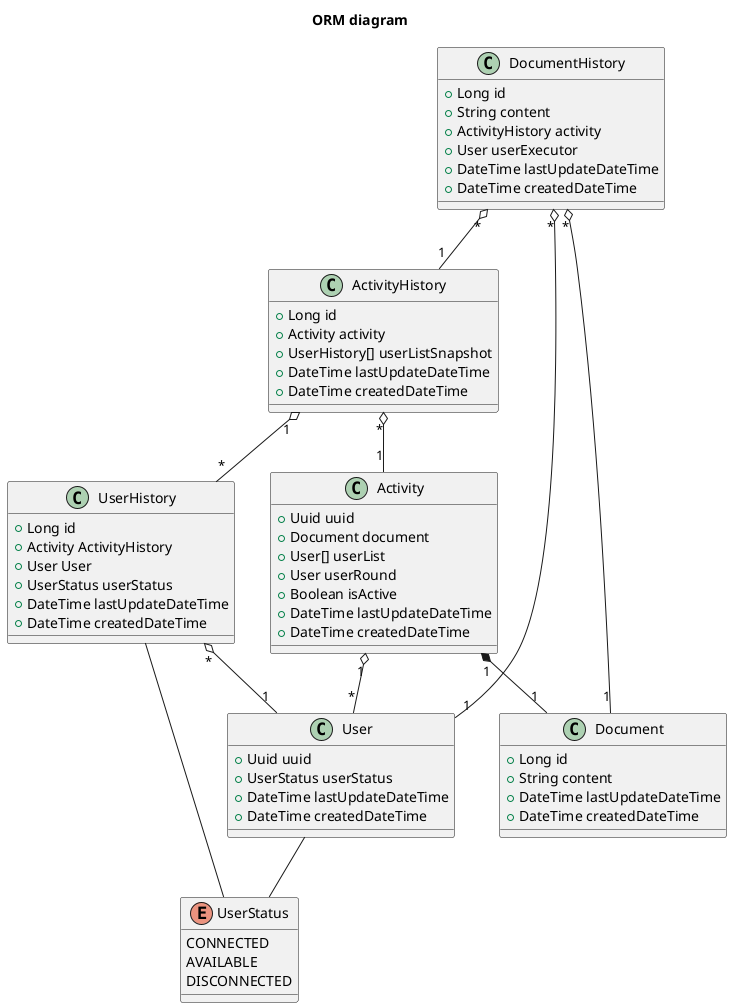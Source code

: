 @startuml ORM
  title "ORM diagram"
  ' ------ CLASS DECLARATION ------
  class Activity {
    +Uuid uuid
    +Document document
    +User[] userList
    +User userRound
    +Boolean isActive
    +DateTime lastUpdateDateTime
    +DateTime createdDateTime
  }

  class Document {
    +Long id
    +String content
    +DateTime lastUpdateDateTime
    +DateTime createdDateTime
  }

  class DocumentHistory {
    +Long id
    +String content
    +ActivityHistory activity
    +User userExecutor
    +DateTime lastUpdateDateTime
    +DateTime createdDateTime
  }

  class ActivityHistory {
    +Long id
    +Activity activity
    +UserHistory[] userListSnapshot
    +DateTime lastUpdateDateTime
    +DateTime createdDateTime
  }

  class UserHistory {
    +Long id
    +Activity ActivityHistory
    +User User
    +UserStatus userStatus
    +DateTime lastUpdateDateTime
    +DateTime createdDateTime
  }

  class User {
    +Uuid uuid
    +UserStatus userStatus
    +DateTime lastUpdateDateTime
    +DateTime createdDateTime
  }

  enum UserStatus {
    CONNECTED
    AVAILABLE
    DISCONNECTED
  }
  ' ------ END CLASS DECLARATION ------
  ' -----------------------------------
  ' ------ RELATION DECLARATIONS ------
  User -- UserStatus

  Activity "1" o-- "*"User
  Activity "1" *-- "1" Document

  ActivityHistory "*" o-- "1" Activity
  ActivityHistory "1" o-- "*" UserHistory

  DocumentHistory "*" o-- "1" Document
  DocumentHistory "*" o-- "1" User
  DocumentHistory "*" o-- "1" ActivityHistory

  UserHistory "*" o-- "1" User
  UserHistory -- UserStatus

  ' ------ END RELATION DECLARATIONS ------
@enduml